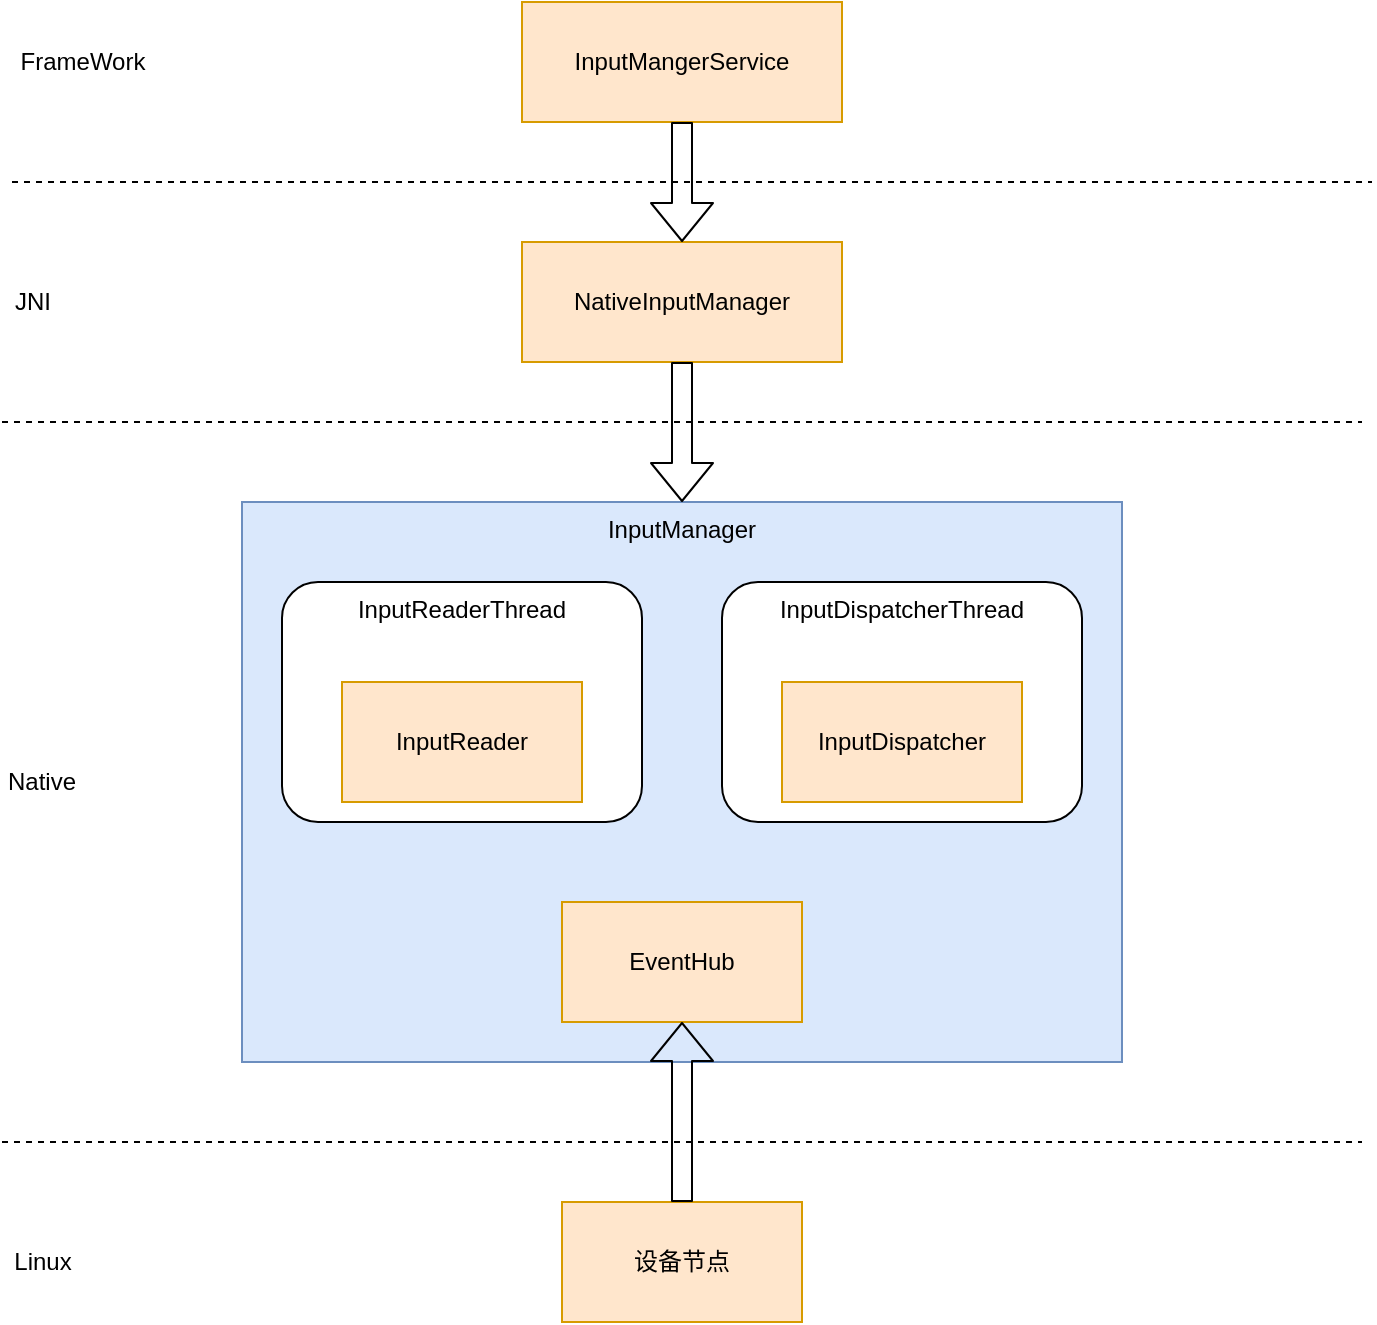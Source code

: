 <mxfile version="14.9.6" type="github">
  <diagram id="_CGR1CGoYscOPz65IFlm" name="Page-1">
    <mxGraphModel dx="1108" dy="846" grid="1" gridSize="10" guides="1" tooltips="1" connect="1" arrows="1" fold="1" page="1" pageScale="1" pageWidth="850" pageHeight="1100" background="none" math="0" shadow="0">
      <root>
        <mxCell id="0" />
        <mxCell id="1" parent="0" />
        <mxCell id="EuoBLm0oWA8WIuGsaPAw-5" value="&lt;div style=&quot;&quot;&gt;&lt;span&gt;InputManager&lt;/span&gt;&lt;/div&gt;" style="rounded=0;whiteSpace=wrap;html=1;align=center;labelPosition=center;verticalLabelPosition=middle;verticalAlign=top;fillColor=#dae8fc;strokeColor=#6c8ebf;" parent="1" vertex="1">
          <mxGeometry x="200" y="480" width="440" height="280" as="geometry" />
        </mxCell>
        <mxCell id="EuoBLm0oWA8WIuGsaPAw-6" value="InputReaderThread" style="rounded=1;whiteSpace=wrap;html=1;verticalAlign=top;" parent="1" vertex="1">
          <mxGeometry x="220" y="520" width="180" height="120" as="geometry" />
        </mxCell>
        <mxCell id="EuoBLm0oWA8WIuGsaPAw-7" value="InputDispatcherThread" style="rounded=1;whiteSpace=wrap;html=1;verticalAlign=top;" parent="1" vertex="1">
          <mxGeometry x="440" y="520" width="180" height="120" as="geometry" />
        </mxCell>
        <mxCell id="EuoBLm0oWA8WIuGsaPAw-8" value="EventHub" style="rounded=0;whiteSpace=wrap;html=1;fillColor=#ffe6cc;strokeColor=#d79b00;" parent="1" vertex="1">
          <mxGeometry x="360" y="680" width="120" height="60" as="geometry" />
        </mxCell>
        <mxCell id="EuoBLm0oWA8WIuGsaPAw-9" value="InputReader" style="rounded=0;whiteSpace=wrap;html=1;fillColor=#ffe6cc;strokeColor=#d79b00;" parent="1" vertex="1">
          <mxGeometry x="250" y="570" width="120" height="60" as="geometry" />
        </mxCell>
        <mxCell id="EuoBLm0oWA8WIuGsaPAw-10" value="InputDispatcher" style="rounded=0;whiteSpace=wrap;html=1;fillColor=#ffe6cc;strokeColor=#d79b00;" parent="1" vertex="1">
          <mxGeometry x="470" y="570" width="120" height="60" as="geometry" />
        </mxCell>
        <mxCell id="EuoBLm0oWA8WIuGsaPAw-12" value="" style="endArrow=none;dashed=1;html=1;" parent="1" edge="1">
          <mxGeometry width="50" height="50" relative="1" as="geometry">
            <mxPoint x="80" y="440" as="sourcePoint" />
            <mxPoint x="760" y="440" as="targetPoint" />
          </mxGeometry>
        </mxCell>
        <mxCell id="EuoBLm0oWA8WIuGsaPAw-13" value="Native" style="text;html=1;strokeColor=none;fillColor=none;align=center;verticalAlign=middle;whiteSpace=wrap;rounded=0;" parent="1" vertex="1">
          <mxGeometry x="80" y="610" width="40" height="20" as="geometry" />
        </mxCell>
        <mxCell id="EuoBLm0oWA8WIuGsaPAw-14" value="" style="endArrow=none;dashed=1;html=1;" parent="1" edge="1">
          <mxGeometry width="50" height="50" relative="1" as="geometry">
            <mxPoint x="80" y="800" as="sourcePoint" />
            <mxPoint x="760" y="800" as="targetPoint" />
          </mxGeometry>
        </mxCell>
        <mxCell id="fConSc9U6NI2M6i-qQ_Q-1" value="设备节点" style="rounded=0;whiteSpace=wrap;html=1;labelBackgroundColor=none;align=center;verticalAlign=middle;fillColor=#ffe6cc;strokeColor=#d79b00;" vertex="1" parent="1">
          <mxGeometry x="360" y="830" width="120" height="60" as="geometry" />
        </mxCell>
        <mxCell id="fConSc9U6NI2M6i-qQ_Q-2" value="Linux" style="text;html=1;align=center;verticalAlign=middle;resizable=0;points=[];autosize=1;strokeColor=none;" vertex="1" parent="1">
          <mxGeometry x="80" y="850" width="40" height="20" as="geometry" />
        </mxCell>
        <mxCell id="fConSc9U6NI2M6i-qQ_Q-3" value="NativeInputManager" style="rounded=0;whiteSpace=wrap;html=1;labelBackgroundColor=none;align=center;verticalAlign=middle;fillColor=#ffe6cc;strokeColor=#d79b00;" vertex="1" parent="1">
          <mxGeometry x="340" y="350" width="160" height="60" as="geometry" />
        </mxCell>
        <mxCell id="fConSc9U6NI2M6i-qQ_Q-4" value="InputMangerService" style="rounded=0;whiteSpace=wrap;html=1;labelBackgroundColor=none;align=center;verticalAlign=middle;fillColor=#ffe6cc;strokeColor=#d79b00;" vertex="1" parent="1">
          <mxGeometry x="340" y="230" width="160" height="60" as="geometry" />
        </mxCell>
        <mxCell id="fConSc9U6NI2M6i-qQ_Q-6" value="" style="endArrow=none;dashed=1;html=1;" edge="1" parent="1">
          <mxGeometry width="50" height="50" relative="1" as="geometry">
            <mxPoint x="85" y="320" as="sourcePoint" />
            <mxPoint x="765" y="320" as="targetPoint" />
          </mxGeometry>
        </mxCell>
        <mxCell id="fConSc9U6NI2M6i-qQ_Q-7" value="JNI" style="text;html=1;align=center;verticalAlign=middle;resizable=0;points=[];autosize=1;strokeColor=none;" vertex="1" parent="1">
          <mxGeometry x="80" y="370" width="30" height="20" as="geometry" />
        </mxCell>
        <mxCell id="fConSc9U6NI2M6i-qQ_Q-8" value="FrameWork" style="text;html=1;align=center;verticalAlign=middle;resizable=0;points=[];autosize=1;strokeColor=none;" vertex="1" parent="1">
          <mxGeometry x="80" y="250" width="80" height="20" as="geometry" />
        </mxCell>
        <mxCell id="fConSc9U6NI2M6i-qQ_Q-9" value="" style="shape=flexArrow;endArrow=classic;html=1;entryX=0.5;entryY=0;entryDx=0;entryDy=0;exitX=0.5;exitY=1;exitDx=0;exitDy=0;" edge="1" parent="1" source="fConSc9U6NI2M6i-qQ_Q-4" target="fConSc9U6NI2M6i-qQ_Q-3">
          <mxGeometry width="50" height="50" relative="1" as="geometry">
            <mxPoint x="420" y="290" as="sourcePoint" />
            <mxPoint x="420" y="340" as="targetPoint" />
          </mxGeometry>
        </mxCell>
        <mxCell id="fConSc9U6NI2M6i-qQ_Q-11" value="" style="shape=flexArrow;endArrow=classic;html=1;exitX=0.5;exitY=1;exitDx=0;exitDy=0;entryX=0.5;entryY=0;entryDx=0;entryDy=0;" edge="1" parent="1" source="fConSc9U6NI2M6i-qQ_Q-3" target="EuoBLm0oWA8WIuGsaPAw-5">
          <mxGeometry width="50" height="50" relative="1" as="geometry">
            <mxPoint x="425" y="420" as="sourcePoint" />
            <mxPoint x="425" y="480" as="targetPoint" />
          </mxGeometry>
        </mxCell>
        <mxCell id="fConSc9U6NI2M6i-qQ_Q-12" value="" style="shape=flexArrow;endArrow=classic;html=1;exitX=0.5;exitY=0;exitDx=0;exitDy=0;entryX=0.5;entryY=1;entryDx=0;entryDy=0;" edge="1" parent="1" source="fConSc9U6NI2M6i-qQ_Q-1" target="EuoBLm0oWA8WIuGsaPAw-8">
          <mxGeometry width="50" height="50" relative="1" as="geometry">
            <mxPoint x="419.58" y="760" as="sourcePoint" />
            <mxPoint x="440" y="790" as="targetPoint" />
          </mxGeometry>
        </mxCell>
      </root>
    </mxGraphModel>
  </diagram>
</mxfile>
